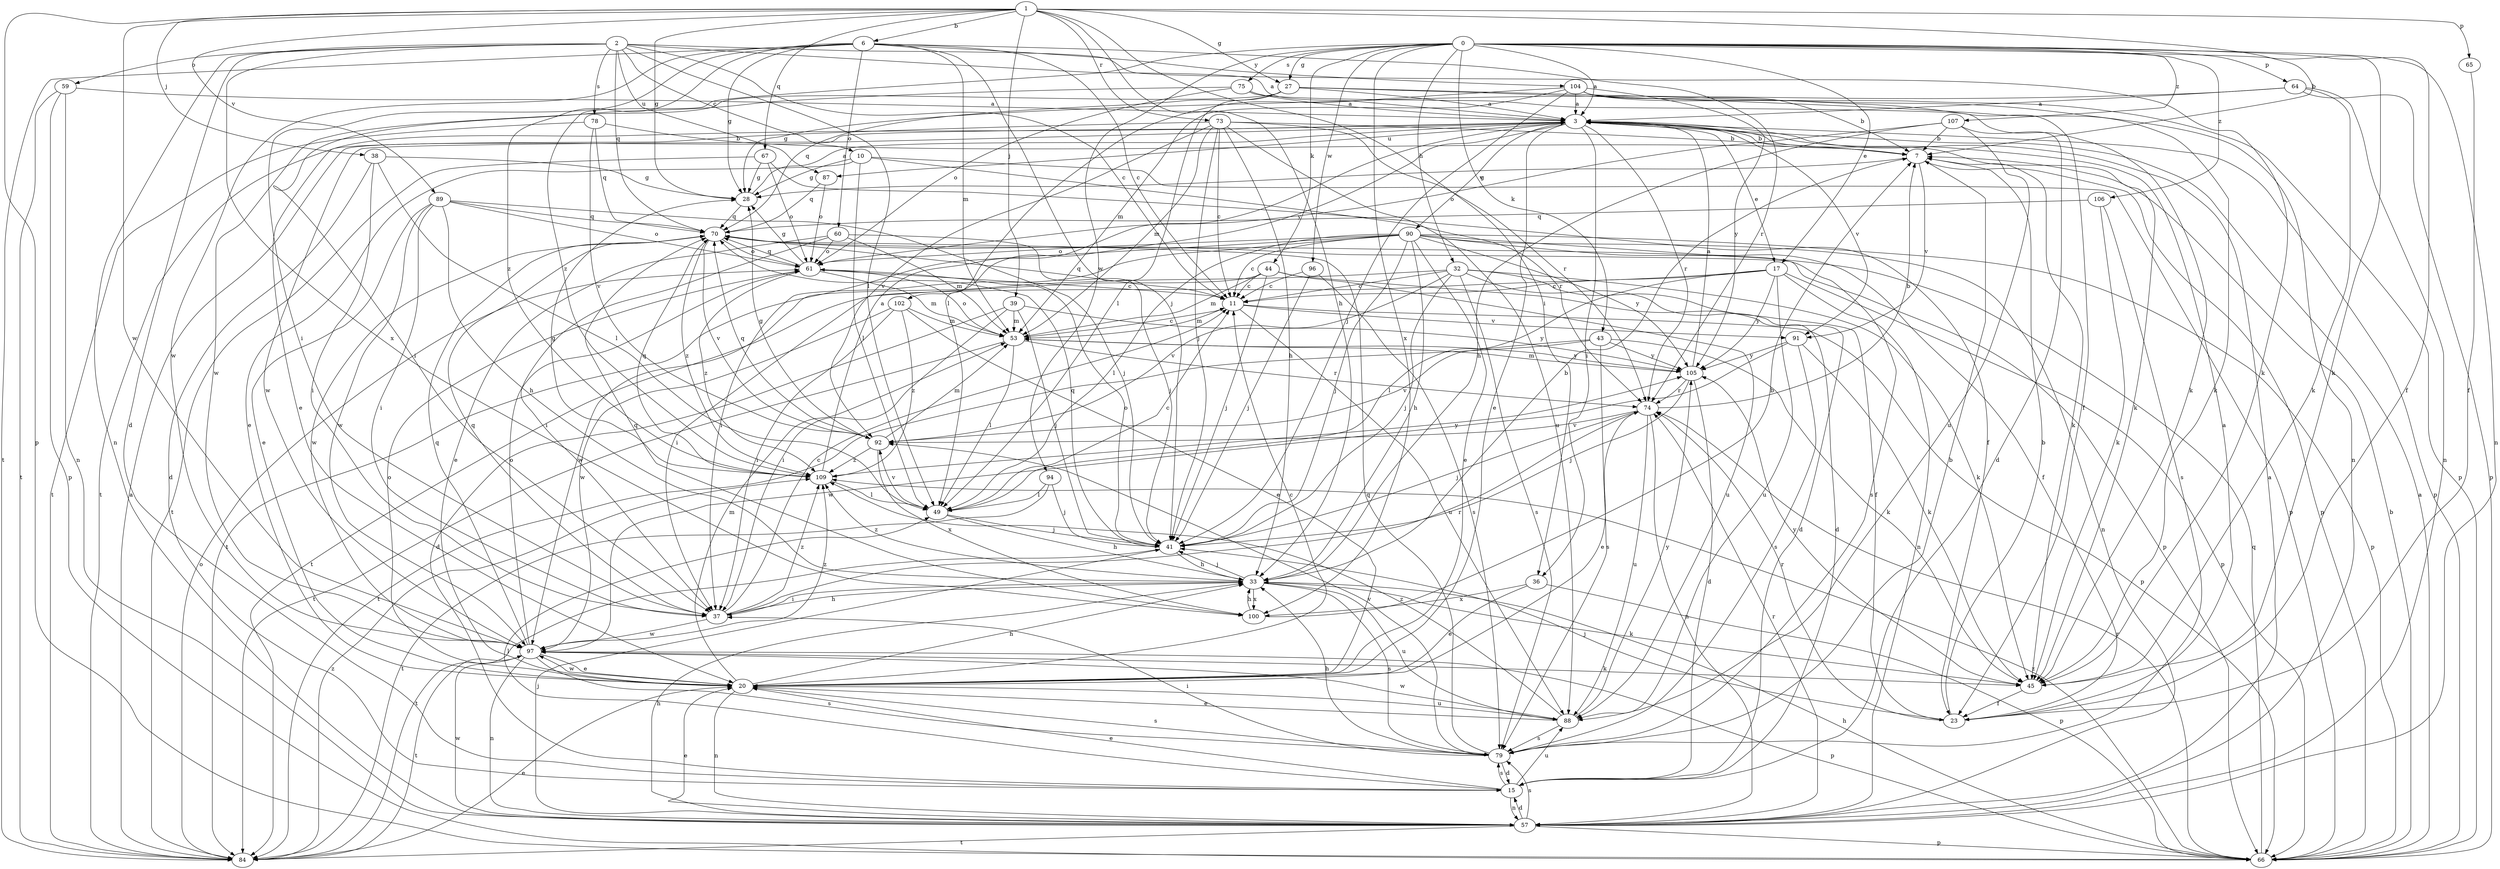 strict digraph  {
0;
1;
2;
3;
6;
7;
10;
11;
15;
17;
20;
23;
27;
28;
32;
33;
36;
37;
38;
39;
41;
43;
44;
45;
49;
53;
57;
59;
60;
61;
64;
65;
66;
67;
70;
73;
74;
75;
78;
79;
84;
87;
88;
89;
90;
91;
92;
94;
96;
97;
100;
102;
104;
105;
106;
107;
109;
0 -> 3  [label=a];
0 -> 17  [label=e];
0 -> 23  [label=f];
0 -> 27  [label=g];
0 -> 32  [label=h];
0 -> 43  [label=k];
0 -> 44  [label=k];
0 -> 45  [label=k];
0 -> 57  [label=n];
0 -> 64  [label=p];
0 -> 75  [label=s];
0 -> 94  [label=w];
0 -> 96  [label=w];
0 -> 100  [label=x];
0 -> 106  [label=z];
0 -> 107  [label=z];
0 -> 109  [label=z];
1 -> 6  [label=b];
1 -> 7  [label=b];
1 -> 27  [label=g];
1 -> 28  [label=g];
1 -> 33  [label=h];
1 -> 36  [label=i];
1 -> 38  [label=j];
1 -> 39  [label=j];
1 -> 65  [label=p];
1 -> 66  [label=p];
1 -> 67  [label=q];
1 -> 73  [label=r];
1 -> 89  [label=v];
1 -> 97  [label=w];
2 -> 3  [label=a];
2 -> 10  [label=c];
2 -> 11  [label=c];
2 -> 15  [label=d];
2 -> 45  [label=k];
2 -> 49  [label=l];
2 -> 57  [label=n];
2 -> 59  [label=o];
2 -> 70  [label=q];
2 -> 78  [label=s];
2 -> 87  [label=u];
2 -> 100  [label=x];
3 -> 7  [label=b];
3 -> 17  [label=e];
3 -> 20  [label=e];
3 -> 36  [label=i];
3 -> 45  [label=k];
3 -> 66  [label=p];
3 -> 74  [label=r];
3 -> 84  [label=t];
3 -> 87  [label=u];
3 -> 90  [label=v];
3 -> 91  [label=v];
3 -> 97  [label=w];
3 -> 102  [label=y];
6 -> 11  [label=c];
6 -> 28  [label=g];
6 -> 37  [label=i];
6 -> 41  [label=j];
6 -> 53  [label=m];
6 -> 60  [label=o];
6 -> 74  [label=r];
6 -> 84  [label=t];
6 -> 97  [label=w];
6 -> 104  [label=y];
6 -> 109  [label=z];
7 -> 28  [label=g];
7 -> 45  [label=k];
7 -> 66  [label=p];
7 -> 91  [label=v];
10 -> 20  [label=e];
10 -> 28  [label=g];
10 -> 49  [label=l];
10 -> 66  [label=p];
10 -> 74  [label=r];
11 -> 53  [label=m];
11 -> 66  [label=p];
11 -> 70  [label=q];
11 -> 88  [label=u];
11 -> 91  [label=v];
15 -> 20  [label=e];
15 -> 49  [label=l];
15 -> 57  [label=n];
15 -> 79  [label=s];
15 -> 88  [label=u];
17 -> 11  [label=c];
17 -> 49  [label=l];
17 -> 57  [label=n];
17 -> 66  [label=p];
17 -> 84  [label=t];
17 -> 88  [label=u];
17 -> 105  [label=y];
20 -> 11  [label=c];
20 -> 33  [label=h];
20 -> 53  [label=m];
20 -> 57  [label=n];
20 -> 61  [label=o];
20 -> 79  [label=s];
20 -> 88  [label=u];
20 -> 97  [label=w];
23 -> 3  [label=a];
23 -> 7  [label=b];
23 -> 41  [label=j];
23 -> 74  [label=r];
27 -> 3  [label=a];
27 -> 45  [label=k];
27 -> 49  [label=l];
27 -> 57  [label=n];
27 -> 70  [label=q];
27 -> 97  [label=w];
28 -> 3  [label=a];
28 -> 70  [label=q];
32 -> 11  [label=c];
32 -> 15  [label=d];
32 -> 23  [label=f];
32 -> 41  [label=j];
32 -> 45  [label=k];
32 -> 79  [label=s];
32 -> 92  [label=v];
32 -> 97  [label=w];
33 -> 7  [label=b];
33 -> 37  [label=i];
33 -> 41  [label=j];
33 -> 45  [label=k];
33 -> 79  [label=s];
33 -> 88  [label=u];
33 -> 100  [label=x];
33 -> 109  [label=z];
36 -> 20  [label=e];
36 -> 66  [label=p];
36 -> 100  [label=x];
37 -> 11  [label=c];
37 -> 33  [label=h];
37 -> 70  [label=q];
37 -> 74  [label=r];
37 -> 97  [label=w];
37 -> 109  [label=z];
38 -> 15  [label=d];
38 -> 28  [label=g];
38 -> 37  [label=i];
38 -> 49  [label=l];
39 -> 15  [label=d];
39 -> 37  [label=i];
39 -> 41  [label=j];
39 -> 53  [label=m];
39 -> 105  [label=y];
41 -> 33  [label=h];
41 -> 61  [label=o];
41 -> 70  [label=q];
41 -> 84  [label=t];
43 -> 45  [label=k];
43 -> 79  [label=s];
43 -> 84  [label=t];
43 -> 92  [label=v];
43 -> 105  [label=y];
44 -> 11  [label=c];
44 -> 15  [label=d];
44 -> 37  [label=i];
44 -> 41  [label=j];
44 -> 53  [label=m];
44 -> 88  [label=u];
45 -> 23  [label=f];
45 -> 105  [label=y];
49 -> 11  [label=c];
49 -> 33  [label=h];
49 -> 41  [label=j];
49 -> 92  [label=v];
53 -> 11  [label=c];
53 -> 49  [label=l];
53 -> 61  [label=o];
53 -> 74  [label=r];
53 -> 84  [label=t];
53 -> 105  [label=y];
57 -> 3  [label=a];
57 -> 15  [label=d];
57 -> 20  [label=e];
57 -> 33  [label=h];
57 -> 41  [label=j];
57 -> 66  [label=p];
57 -> 74  [label=r];
57 -> 79  [label=s];
57 -> 84  [label=t];
57 -> 97  [label=w];
59 -> 3  [label=a];
59 -> 57  [label=n];
59 -> 66  [label=p];
59 -> 84  [label=t];
60 -> 20  [label=e];
60 -> 37  [label=i];
60 -> 41  [label=j];
60 -> 53  [label=m];
60 -> 61  [label=o];
61 -> 11  [label=c];
61 -> 28  [label=g];
61 -> 53  [label=m];
61 -> 70  [label=q];
61 -> 109  [label=z];
64 -> 3  [label=a];
64 -> 28  [label=g];
64 -> 45  [label=k];
64 -> 57  [label=n];
64 -> 66  [label=p];
65 -> 23  [label=f];
66 -> 3  [label=a];
66 -> 7  [label=b];
66 -> 33  [label=h];
66 -> 70  [label=q];
66 -> 74  [label=r];
66 -> 109  [label=z];
67 -> 23  [label=f];
67 -> 28  [label=g];
67 -> 61  [label=o];
67 -> 84  [label=t];
70 -> 61  [label=o];
70 -> 66  [label=p];
70 -> 92  [label=v];
70 -> 97  [label=w];
70 -> 109  [label=z];
73 -> 7  [label=b];
73 -> 11  [label=c];
73 -> 20  [label=e];
73 -> 33  [label=h];
73 -> 41  [label=j];
73 -> 53  [label=m];
73 -> 74  [label=r];
73 -> 88  [label=u];
73 -> 92  [label=v];
74 -> 7  [label=b];
74 -> 20  [label=e];
74 -> 41  [label=j];
74 -> 57  [label=n];
74 -> 88  [label=u];
74 -> 92  [label=v];
75 -> 3  [label=a];
75 -> 37  [label=i];
75 -> 45  [label=k];
75 -> 61  [label=o];
78 -> 7  [label=b];
78 -> 70  [label=q];
78 -> 84  [label=t];
78 -> 92  [label=v];
79 -> 7  [label=b];
79 -> 15  [label=d];
79 -> 33  [label=h];
79 -> 37  [label=i];
79 -> 70  [label=q];
79 -> 92  [label=v];
84 -> 3  [label=a];
84 -> 20  [label=e];
84 -> 61  [label=o];
84 -> 109  [label=z];
87 -> 61  [label=o];
87 -> 70  [label=q];
88 -> 20  [label=e];
88 -> 79  [label=s];
88 -> 97  [label=w];
88 -> 105  [label=y];
88 -> 109  [label=z];
89 -> 20  [label=e];
89 -> 33  [label=h];
89 -> 37  [label=i];
89 -> 41  [label=j];
89 -> 61  [label=o];
89 -> 70  [label=q];
89 -> 97  [label=w];
90 -> 11  [label=c];
90 -> 20  [label=e];
90 -> 23  [label=f];
90 -> 33  [label=h];
90 -> 37  [label=i];
90 -> 41  [label=j];
90 -> 49  [label=l];
90 -> 57  [label=n];
90 -> 61  [label=o];
90 -> 66  [label=p];
90 -> 79  [label=s];
90 -> 84  [label=t];
90 -> 105  [label=y];
91 -> 45  [label=k];
91 -> 79  [label=s];
91 -> 97  [label=w];
91 -> 105  [label=y];
92 -> 28  [label=g];
92 -> 53  [label=m];
92 -> 70  [label=q];
92 -> 100  [label=x];
92 -> 109  [label=z];
94 -> 41  [label=j];
94 -> 49  [label=l];
94 -> 84  [label=t];
96 -> 11  [label=c];
96 -> 41  [label=j];
96 -> 79  [label=s];
97 -> 20  [label=e];
97 -> 45  [label=k];
97 -> 57  [label=n];
97 -> 61  [label=o];
97 -> 66  [label=p];
97 -> 70  [label=q];
97 -> 79  [label=s];
97 -> 84  [label=t];
97 -> 109  [label=z];
100 -> 7  [label=b];
100 -> 33  [label=h];
100 -> 70  [label=q];
102 -> 20  [label=e];
102 -> 37  [label=i];
102 -> 53  [label=m];
102 -> 97  [label=w];
102 -> 109  [label=z];
104 -> 3  [label=a];
104 -> 7  [label=b];
104 -> 23  [label=f];
104 -> 41  [label=j];
104 -> 49  [label=l];
104 -> 53  [label=m];
104 -> 66  [label=p];
104 -> 105  [label=y];
105 -> 3  [label=a];
105 -> 15  [label=d];
105 -> 41  [label=j];
105 -> 53  [label=m];
105 -> 74  [label=r];
106 -> 45  [label=k];
106 -> 70  [label=q];
106 -> 79  [label=s];
107 -> 7  [label=b];
107 -> 15  [label=d];
107 -> 33  [label=h];
107 -> 61  [label=o];
107 -> 88  [label=u];
109 -> 3  [label=a];
109 -> 28  [label=g];
109 -> 49  [label=l];
109 -> 70  [label=q];
109 -> 105  [label=y];
}
